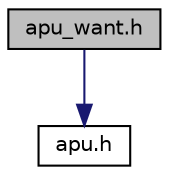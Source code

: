 digraph "apu_want.h"
{
 // LATEX_PDF_SIZE
  edge [fontname="Helvetica",fontsize="10",labelfontname="Helvetica",labelfontsize="10"];
  node [fontname="Helvetica",fontsize="10",shape=record];
  Node1 [label="apu_want.h",height=0.2,width=0.4,color="black", fillcolor="grey75", style="filled", fontcolor="black",tooltip="APR Standard Headers Support."];
  Node1 -> Node2 [color="midnightblue",fontsize="10",style="solid",fontname="Helvetica"];
  Node2 [label="apu.h",height=0.2,width=0.4,color="black", fillcolor="white", style="filled",URL="$apu_8h_source.html",tooltip=" "];
}
